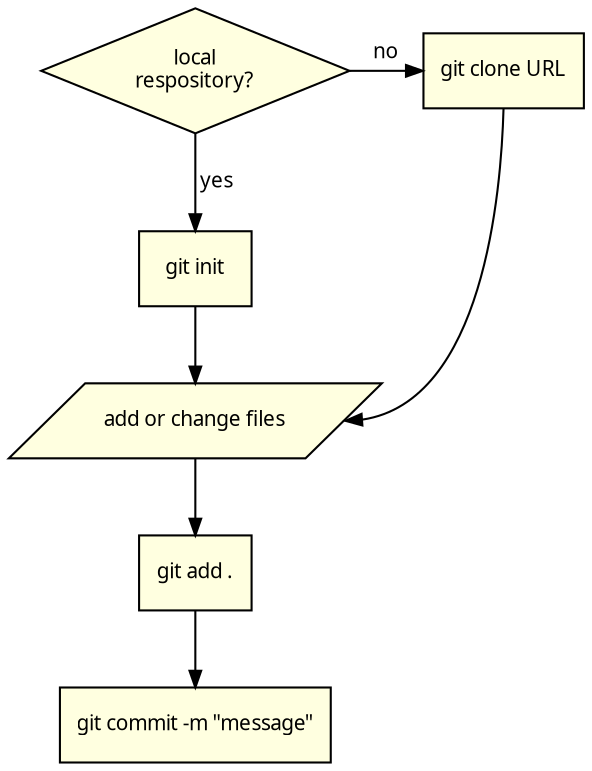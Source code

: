 digraph initworkflow {
    edge [
        arrowsize = 0.8,
        fontname = "Verdana",
        fontsize = 10
    ];

    node [
        shape = rect,
        style = filled,
        fillcolor = lightyellow,
        fontname = "Verdana",
        fontsize = 10
    ];

    // decisions
    local_repository [shape = diamond, label = "local\nrespository?"]

    // actions
    add_or_change[shape = parallelogram, label = "add or change files"]

    // commands
    git_init [label = "git init"]
    git_add [label = "git add ."]
    git_commit [label = "git commit -m \"message\""]
    git_clone [label = "git clone URL"]

    // relations
    local_repository -> git_init[label = " yes"]
    local_repository -> git_clone[label = "no", constraint = false]
    git_init -> add_or_change
    add_or_change -> git_add
    git_add -> git_commit
    git_clone -> add_or_change:e[constraint = false]
}
